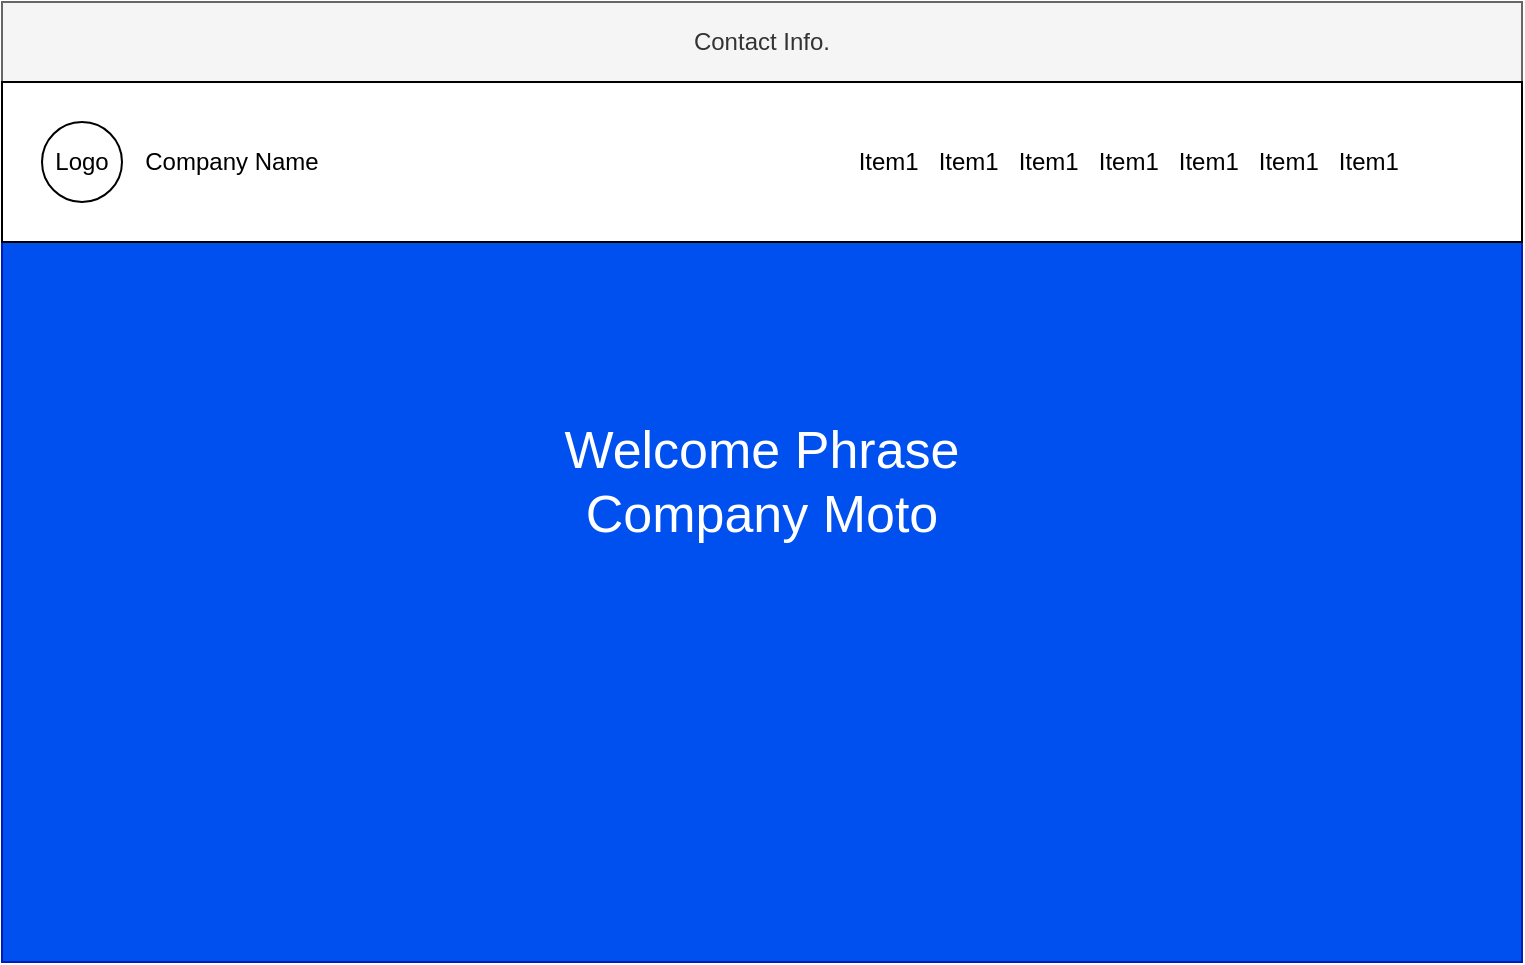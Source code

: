 <mxfile version="27.0.9">
  <diagram name="Page-1" id="rxTfjaJsOdt4K4B882so">
    <mxGraphModel dx="872" dy="537" grid="1" gridSize="10" guides="1" tooltips="1" connect="1" arrows="1" fold="1" page="1" pageScale="1" pageWidth="850" pageHeight="1100" math="0" shadow="0">
      <root>
        <mxCell id="0" />
        <mxCell id="1" parent="0" />
        <mxCell id="dO9LHYpmggwlMorNJhe6-3" value="&lt;font style=&quot;font-size: 26px;&quot;&gt;Welcome Phrase&lt;/font&gt;&lt;div&gt;&lt;font style=&quot;font-size: 26px;&quot;&gt;Company Moto&lt;/font&gt;&lt;/div&gt;" style="rounded=0;whiteSpace=wrap;html=1;fillColor=#0050ef;fontColor=#ffffff;strokeColor=#001DBC;" vertex="1" parent="1">
          <mxGeometry x="40" y="40" width="760" height="480" as="geometry" />
        </mxCell>
        <mxCell id="dO9LHYpmggwlMorNJhe6-4" value="Contact Info." style="rounded=0;whiteSpace=wrap;html=1;fillColor=#f5f5f5;fontColor=#333333;strokeColor=#666666;" vertex="1" parent="1">
          <mxGeometry x="40" y="40" width="760" height="40" as="geometry" />
        </mxCell>
        <mxCell id="dO9LHYpmggwlMorNJhe6-5" value="&amp;nbsp; &amp;nbsp; &amp;nbsp; &amp;nbsp; &amp;nbsp; &amp;nbsp; &amp;nbsp; &amp;nbsp; &amp;nbsp; &amp;nbsp; &amp;nbsp; &amp;nbsp; &amp;nbsp; &amp;nbsp; &amp;nbsp; &amp;nbsp; &amp;nbsp; &amp;nbsp; &amp;nbsp; &amp;nbsp; &amp;nbsp; &amp;nbsp; &amp;nbsp; &amp;nbsp; &amp;nbsp; &amp;nbsp; &amp;nbsp; &amp;nbsp; &amp;nbsp; &amp;nbsp; &amp;nbsp; &amp;nbsp; &amp;nbsp; &amp;nbsp; &amp;nbsp; &amp;nbsp; &amp;nbsp; &amp;nbsp; &amp;nbsp; &amp;nbsp; &amp;nbsp; &amp;nbsp; &amp;nbsp; &amp;nbsp; &amp;nbsp; &amp;nbsp; &amp;nbsp; &amp;nbsp; &amp;nbsp; &amp;nbsp; &amp;nbsp; &amp;nbsp; &amp;nbsp; &amp;nbsp; &amp;nbsp; &amp;nbsp; Item1&amp;nbsp; &amp;nbsp;Item1&amp;nbsp; &amp;nbsp;Item1&amp;nbsp; &amp;nbsp;Item1&amp;nbsp; &amp;nbsp;Item1&amp;nbsp; &amp;nbsp;Item1&amp;nbsp; &amp;nbsp;Item1&amp;nbsp;&amp;nbsp;" style="rounded=0;whiteSpace=wrap;html=1;" vertex="1" parent="1">
          <mxGeometry x="40" y="80" width="760" height="80" as="geometry" />
        </mxCell>
        <mxCell id="dO9LHYpmggwlMorNJhe6-6" value="Logo" style="ellipse;whiteSpace=wrap;html=1;aspect=fixed;" vertex="1" parent="1">
          <mxGeometry x="60" y="100" width="40" height="40" as="geometry" />
        </mxCell>
        <mxCell id="dO9LHYpmggwlMorNJhe6-7" value="Company Name" style="rounded=0;whiteSpace=wrap;html=1;fillColor=#FFFFFF;strokeColor=#FFFFFF;" vertex="1" parent="1">
          <mxGeometry x="110" y="90" width="90" height="60" as="geometry" />
        </mxCell>
      </root>
    </mxGraphModel>
  </diagram>
</mxfile>
